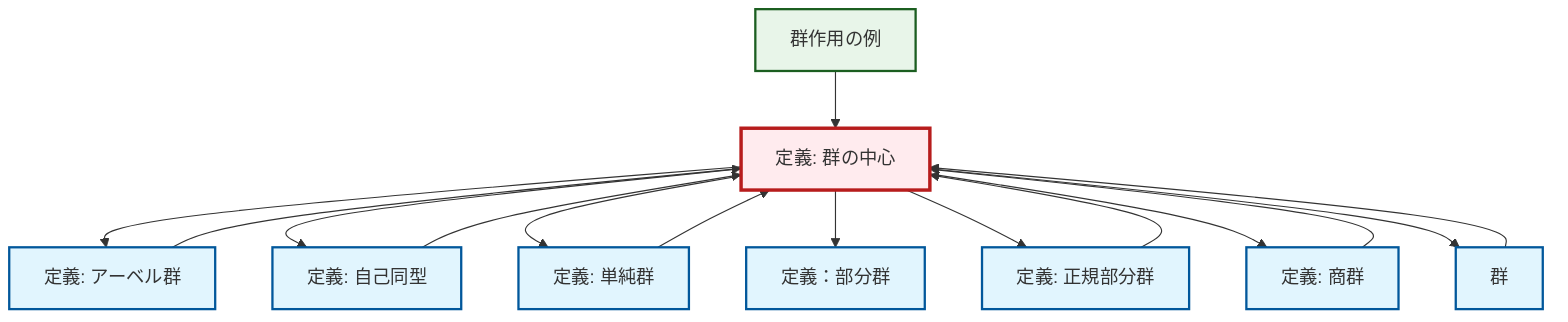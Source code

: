 graph TD
    classDef definition fill:#e1f5fe,stroke:#01579b,stroke-width:2px
    classDef theorem fill:#f3e5f5,stroke:#4a148c,stroke-width:2px
    classDef axiom fill:#fff3e0,stroke:#e65100,stroke-width:2px
    classDef example fill:#e8f5e9,stroke:#1b5e20,stroke-width:2px
    classDef current fill:#ffebee,stroke:#b71c1c,stroke-width:3px
    ex-group-action-examples["群作用の例"]:::example
    def-center-of-group["定義: 群の中心"]:::definition
    def-subgroup["定義：部分群"]:::definition
    def-quotient-group["定義: 商群"]:::definition
    def-simple-group["定義: 単純群"]:::definition
    def-normal-subgroup["定義: 正規部分群"]:::definition
    def-abelian-group["定義: アーベル群"]:::definition
    def-automorphism["定義: 自己同型"]:::definition
    def-group["群"]:::definition
    ex-group-action-examples --> def-center-of-group
    def-quotient-group --> def-center-of-group
    def-center-of-group --> def-abelian-group
    def-abelian-group --> def-center-of-group
    def-center-of-group --> def-automorphism
    def-center-of-group --> def-simple-group
    def-group --> def-center-of-group
    def-center-of-group --> def-subgroup
    def-center-of-group --> def-normal-subgroup
    def-simple-group --> def-center-of-group
    def-automorphism --> def-center-of-group
    def-center-of-group --> def-quotient-group
    def-center-of-group --> def-group
    def-normal-subgroup --> def-center-of-group
    class def-center-of-group current